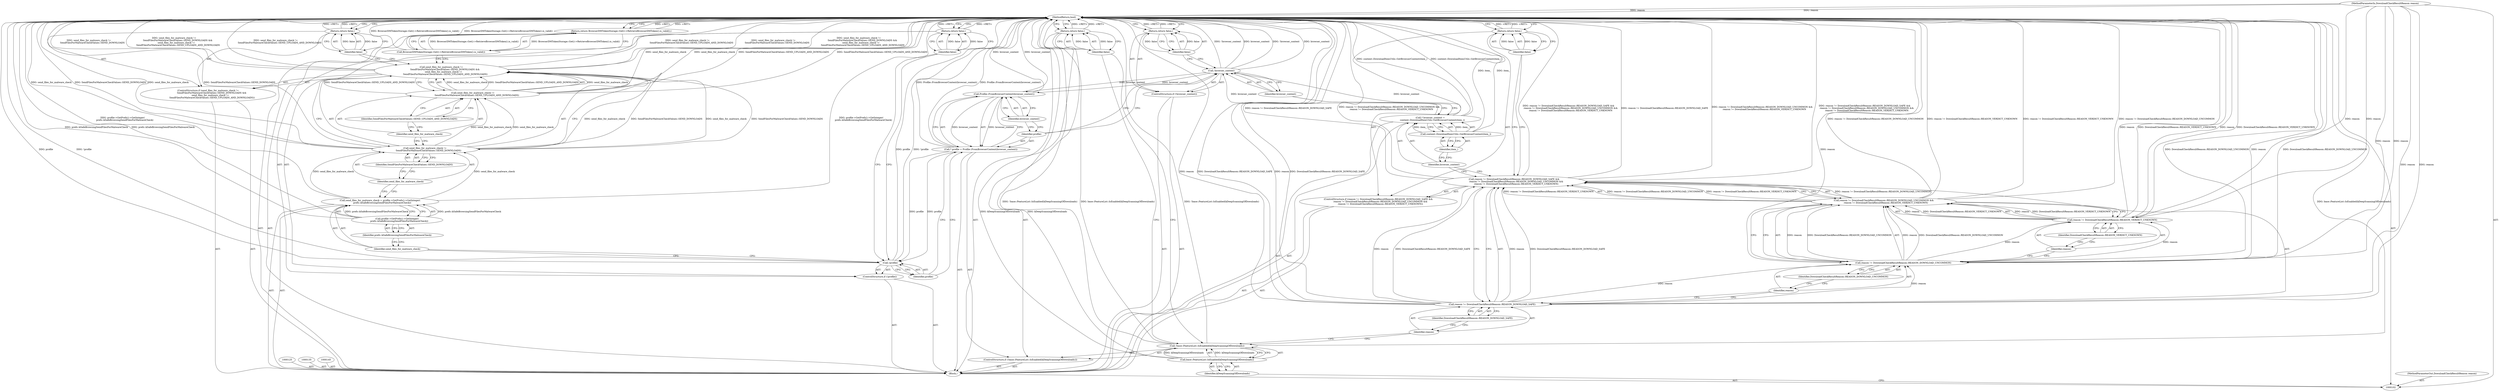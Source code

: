 digraph "0_Chrome_507241119f279c31766bd41c33d6ffb6851e2d7e_3" {
"1000162" [label="(MethodReturn,bool)"];
"1000126" [label="(Call,* browser_context =\n      content::DownloadItemUtils::GetBrowserContext(item_))"];
"1000127" [label="(Identifier,browser_context)"];
"1000129" [label="(Identifier,item_)"];
"1000128" [label="(Call,content::DownloadItemUtils::GetBrowserContext(item_))"];
"1000130" [label="(ControlStructure,if (!browser_context))"];
"1000131" [label="(Call,!browser_context)"];
"1000132" [label="(Identifier,browser_context)"];
"1000134" [label="(Identifier,false)"];
"1000133" [label="(Return,return false;)"];
"1000137" [label="(Identifier,profile)"];
"1000138" [label="(Call,Profile::FromBrowserContext(browser_context))"];
"1000139" [label="(Identifier,browser_context)"];
"1000136" [label="(Call,* profile = Profile::FromBrowserContext(browser_context))"];
"1000140" [label="(ControlStructure,if (!profile))"];
"1000141" [label="(Call,!profile)"];
"1000142" [label="(Identifier,profile)"];
"1000144" [label="(Identifier,false)"];
"1000143" [label="(Return,return false;)"];
"1000104" [label="(Block,)"];
"1000103" [label="(MethodParameterIn,DownloadCheckResultReason reason)"];
"1000209" [label="(MethodParameterOut,DownloadCheckResultReason reason)"];
"1000148" [label="(Call,profile->GetPrefs()->GetInteger(\n      prefs::kSafeBrowsingSendFilesForMalwareCheck))"];
"1000146" [label="(Call,send_files_for_malware_check = profile->GetPrefs()->GetInteger(\n      prefs::kSafeBrowsingSendFilesForMalwareCheck))"];
"1000147" [label="(Identifier,send_files_for_malware_check)"];
"1000149" [label="(Identifier,prefs::kSafeBrowsingSendFilesForMalwareCheck)"];
"1000150" [label="(ControlStructure,if (send_files_for_malware_check !=\n          SendFilesForMalwareCheckValues::SEND_DOWNLOADS &&\n      send_files_for_malware_check !=\n           SendFilesForMalwareCheckValues::SEND_UPLOADS_AND_DOWNLOADS))"];
"1000151" [label="(Call,send_files_for_malware_check !=\n          SendFilesForMalwareCheckValues::SEND_DOWNLOADS &&\n      send_files_for_malware_check !=\n           SendFilesForMalwareCheckValues::SEND_UPLOADS_AND_DOWNLOADS)"];
"1000152" [label="(Call,send_files_for_malware_check !=\n          SendFilesForMalwareCheckValues::SEND_DOWNLOADS)"];
"1000153" [label="(Identifier,send_files_for_malware_check)"];
"1000154" [label="(Identifier,SendFilesForMalwareCheckValues::SEND_DOWNLOADS)"];
"1000155" [label="(Call,send_files_for_malware_check !=\n           SendFilesForMalwareCheckValues::SEND_UPLOADS_AND_DOWNLOADS)"];
"1000156" [label="(Identifier,send_files_for_malware_check)"];
"1000157" [label="(Identifier,SendFilesForMalwareCheckValues::SEND_UPLOADS_AND_DOWNLOADS)"];
"1000159" [label="(Identifier,false)"];
"1000158" [label="(Return,return false;)"];
"1000105" [label="(ControlStructure,if (!base::FeatureList::IsEnabled(kDeepScanningOfDownloads)))"];
"1000108" [label="(Identifier,kDeepScanningOfDownloads)"];
"1000106" [label="(Call,!base::FeatureList::IsEnabled(kDeepScanningOfDownloads))"];
"1000107" [label="(Call,base::FeatureList::IsEnabled(kDeepScanningOfDownloads))"];
"1000160" [label="(Return,return BrowserDMTokenStorage::Get()->RetrieveBrowserDMToken().is_valid();)"];
"1000161" [label="(Call,BrowserDMTokenStorage::Get()->RetrieveBrowserDMToken().is_valid())"];
"1000110" [label="(Identifier,false)"];
"1000109" [label="(Return,return false;)"];
"1000115" [label="(Identifier,DownloadCheckResultReason::REASON_DOWNLOAD_SAFE)"];
"1000111" [label="(ControlStructure,if (reason != DownloadCheckResultReason::REASON_DOWNLOAD_SAFE &&\n      reason != DownloadCheckResultReason::REASON_DOWNLOAD_UNCOMMON &&\n      reason != DownloadCheckResultReason::REASON_VERDICT_UNKNOWN))"];
"1000112" [label="(Call,reason != DownloadCheckResultReason::REASON_DOWNLOAD_SAFE &&\n      reason != DownloadCheckResultReason::REASON_DOWNLOAD_UNCOMMON &&\n      reason != DownloadCheckResultReason::REASON_VERDICT_UNKNOWN)"];
"1000113" [label="(Call,reason != DownloadCheckResultReason::REASON_DOWNLOAD_SAFE)"];
"1000114" [label="(Identifier,reason)"];
"1000119" [label="(Identifier,DownloadCheckResultReason::REASON_DOWNLOAD_UNCOMMON)"];
"1000116" [label="(Call,reason != DownloadCheckResultReason::REASON_DOWNLOAD_UNCOMMON &&\n      reason != DownloadCheckResultReason::REASON_VERDICT_UNKNOWN)"];
"1000117" [label="(Call,reason != DownloadCheckResultReason::REASON_DOWNLOAD_UNCOMMON)"];
"1000118" [label="(Identifier,reason)"];
"1000122" [label="(Identifier,DownloadCheckResultReason::REASON_VERDICT_UNKNOWN)"];
"1000120" [label="(Call,reason != DownloadCheckResultReason::REASON_VERDICT_UNKNOWN)"];
"1000121" [label="(Identifier,reason)"];
"1000124" [label="(Identifier,false)"];
"1000123" [label="(Return,return false;)"];
"1000162" -> "1000102"  [label="AST: "];
"1000162" -> "1000109"  [label="CFG: "];
"1000162" -> "1000123"  [label="CFG: "];
"1000162" -> "1000133"  [label="CFG: "];
"1000162" -> "1000143"  [label="CFG: "];
"1000162" -> "1000158"  [label="CFG: "];
"1000162" -> "1000160"  [label="CFG: "];
"1000116" -> "1000162"  [label="DDG: reason != DownloadCheckResultReason::REASON_DOWNLOAD_UNCOMMON"];
"1000116" -> "1000162"  [label="DDG: reason != DownloadCheckResultReason::REASON_VERDICT_UNKNOWN"];
"1000141" -> "1000162"  [label="DDG: profile"];
"1000141" -> "1000162"  [label="DDG: !profile"];
"1000107" -> "1000162"  [label="DDG: kDeepScanningOfDownloads"];
"1000155" -> "1000162"  [label="DDG: SendFilesForMalwareCheckValues::SEND_UPLOADS_AND_DOWNLOADS"];
"1000155" -> "1000162"  [label="DDG: send_files_for_malware_check"];
"1000113" -> "1000162"  [label="DDG: reason"];
"1000113" -> "1000162"  [label="DDG: DownloadCheckResultReason::REASON_DOWNLOAD_SAFE"];
"1000151" -> "1000162"  [label="DDG: send_files_for_malware_check !=\n          SendFilesForMalwareCheckValues::SEND_DOWNLOADS"];
"1000151" -> "1000162"  [label="DDG: send_files_for_malware_check !=\n          SendFilesForMalwareCheckValues::SEND_DOWNLOADS &&\n      send_files_for_malware_check !=\n           SendFilesForMalwareCheckValues::SEND_UPLOADS_AND_DOWNLOADS"];
"1000151" -> "1000162"  [label="DDG: send_files_for_malware_check !=\n           SendFilesForMalwareCheckValues::SEND_UPLOADS_AND_DOWNLOADS"];
"1000152" -> "1000162"  [label="DDG: send_files_for_malware_check"];
"1000152" -> "1000162"  [label="DDG: SendFilesForMalwareCheckValues::SEND_DOWNLOADS"];
"1000117" -> "1000162"  [label="DDG: reason"];
"1000117" -> "1000162"  [label="DDG: DownloadCheckResultReason::REASON_DOWNLOAD_UNCOMMON"];
"1000112" -> "1000162"  [label="DDG: reason != DownloadCheckResultReason::REASON_DOWNLOAD_SAFE &&\n      reason != DownloadCheckResultReason::REASON_DOWNLOAD_UNCOMMON &&\n      reason != DownloadCheckResultReason::REASON_VERDICT_UNKNOWN"];
"1000112" -> "1000162"  [label="DDG: reason != DownloadCheckResultReason::REASON_DOWNLOAD_SAFE"];
"1000112" -> "1000162"  [label="DDG: reason != DownloadCheckResultReason::REASON_DOWNLOAD_UNCOMMON &&\n      reason != DownloadCheckResultReason::REASON_VERDICT_UNKNOWN"];
"1000106" -> "1000162"  [label="DDG: !base::FeatureList::IsEnabled(kDeepScanningOfDownloads)"];
"1000106" -> "1000162"  [label="DDG: base::FeatureList::IsEnabled(kDeepScanningOfDownloads)"];
"1000131" -> "1000162"  [label="DDG: !browser_context"];
"1000131" -> "1000162"  [label="DDG: browser_context"];
"1000138" -> "1000162"  [label="DDG: browser_context"];
"1000128" -> "1000162"  [label="DDG: item_"];
"1000103" -> "1000162"  [label="DDG: reason"];
"1000120" -> "1000162"  [label="DDG: reason"];
"1000120" -> "1000162"  [label="DDG: DownloadCheckResultReason::REASON_VERDICT_UNKNOWN"];
"1000148" -> "1000162"  [label="DDG: prefs::kSafeBrowsingSendFilesForMalwareCheck"];
"1000146" -> "1000162"  [label="DDG: profile->GetPrefs()->GetInteger(\n      prefs::kSafeBrowsingSendFilesForMalwareCheck)"];
"1000136" -> "1000162"  [label="DDG: Profile::FromBrowserContext(browser_context)"];
"1000126" -> "1000162"  [label="DDG: content::DownloadItemUtils::GetBrowserContext(item_)"];
"1000161" -> "1000162"  [label="DDG: BrowserDMTokenStorage::Get()->RetrieveBrowserDMToken().is_valid()"];
"1000133" -> "1000162"  [label="DDG: <RET>"];
"1000158" -> "1000162"  [label="DDG: <RET>"];
"1000143" -> "1000162"  [label="DDG: <RET>"];
"1000160" -> "1000162"  [label="DDG: <RET>"];
"1000109" -> "1000162"  [label="DDG: <RET>"];
"1000123" -> "1000162"  [label="DDG: <RET>"];
"1000126" -> "1000104"  [label="AST: "];
"1000126" -> "1000128"  [label="CFG: "];
"1000127" -> "1000126"  [label="AST: "];
"1000128" -> "1000126"  [label="AST: "];
"1000132" -> "1000126"  [label="CFG: "];
"1000126" -> "1000162"  [label="DDG: content::DownloadItemUtils::GetBrowserContext(item_)"];
"1000128" -> "1000126"  [label="DDG: item_"];
"1000126" -> "1000131"  [label="DDG: browser_context"];
"1000127" -> "1000126"  [label="AST: "];
"1000127" -> "1000112"  [label="CFG: "];
"1000129" -> "1000127"  [label="CFG: "];
"1000129" -> "1000128"  [label="AST: "];
"1000129" -> "1000127"  [label="CFG: "];
"1000128" -> "1000129"  [label="CFG: "];
"1000128" -> "1000126"  [label="AST: "];
"1000128" -> "1000129"  [label="CFG: "];
"1000129" -> "1000128"  [label="AST: "];
"1000126" -> "1000128"  [label="CFG: "];
"1000128" -> "1000162"  [label="DDG: item_"];
"1000128" -> "1000126"  [label="DDG: item_"];
"1000130" -> "1000104"  [label="AST: "];
"1000131" -> "1000130"  [label="AST: "];
"1000133" -> "1000130"  [label="AST: "];
"1000131" -> "1000130"  [label="AST: "];
"1000131" -> "1000132"  [label="CFG: "];
"1000132" -> "1000131"  [label="AST: "];
"1000134" -> "1000131"  [label="CFG: "];
"1000137" -> "1000131"  [label="CFG: "];
"1000131" -> "1000162"  [label="DDG: !browser_context"];
"1000131" -> "1000162"  [label="DDG: browser_context"];
"1000126" -> "1000131"  [label="DDG: browser_context"];
"1000131" -> "1000138"  [label="DDG: browser_context"];
"1000132" -> "1000131"  [label="AST: "];
"1000132" -> "1000126"  [label="CFG: "];
"1000131" -> "1000132"  [label="CFG: "];
"1000134" -> "1000133"  [label="AST: "];
"1000134" -> "1000131"  [label="CFG: "];
"1000133" -> "1000134"  [label="CFG: "];
"1000134" -> "1000133"  [label="DDG: false"];
"1000133" -> "1000130"  [label="AST: "];
"1000133" -> "1000134"  [label="CFG: "];
"1000134" -> "1000133"  [label="AST: "];
"1000162" -> "1000133"  [label="CFG: "];
"1000133" -> "1000162"  [label="DDG: <RET>"];
"1000134" -> "1000133"  [label="DDG: false"];
"1000137" -> "1000136"  [label="AST: "];
"1000137" -> "1000131"  [label="CFG: "];
"1000139" -> "1000137"  [label="CFG: "];
"1000138" -> "1000136"  [label="AST: "];
"1000138" -> "1000139"  [label="CFG: "];
"1000139" -> "1000138"  [label="AST: "];
"1000136" -> "1000138"  [label="CFG: "];
"1000138" -> "1000162"  [label="DDG: browser_context"];
"1000138" -> "1000136"  [label="DDG: browser_context"];
"1000131" -> "1000138"  [label="DDG: browser_context"];
"1000139" -> "1000138"  [label="AST: "];
"1000139" -> "1000137"  [label="CFG: "];
"1000138" -> "1000139"  [label="CFG: "];
"1000136" -> "1000104"  [label="AST: "];
"1000136" -> "1000138"  [label="CFG: "];
"1000137" -> "1000136"  [label="AST: "];
"1000138" -> "1000136"  [label="AST: "];
"1000142" -> "1000136"  [label="CFG: "];
"1000136" -> "1000162"  [label="DDG: Profile::FromBrowserContext(browser_context)"];
"1000138" -> "1000136"  [label="DDG: browser_context"];
"1000136" -> "1000141"  [label="DDG: profile"];
"1000140" -> "1000104"  [label="AST: "];
"1000141" -> "1000140"  [label="AST: "];
"1000143" -> "1000140"  [label="AST: "];
"1000141" -> "1000140"  [label="AST: "];
"1000141" -> "1000142"  [label="CFG: "];
"1000142" -> "1000141"  [label="AST: "];
"1000144" -> "1000141"  [label="CFG: "];
"1000147" -> "1000141"  [label="CFG: "];
"1000141" -> "1000162"  [label="DDG: profile"];
"1000141" -> "1000162"  [label="DDG: !profile"];
"1000136" -> "1000141"  [label="DDG: profile"];
"1000142" -> "1000141"  [label="AST: "];
"1000142" -> "1000136"  [label="CFG: "];
"1000141" -> "1000142"  [label="CFG: "];
"1000144" -> "1000143"  [label="AST: "];
"1000144" -> "1000141"  [label="CFG: "];
"1000143" -> "1000144"  [label="CFG: "];
"1000144" -> "1000143"  [label="DDG: false"];
"1000143" -> "1000140"  [label="AST: "];
"1000143" -> "1000144"  [label="CFG: "];
"1000144" -> "1000143"  [label="AST: "];
"1000162" -> "1000143"  [label="CFG: "];
"1000143" -> "1000162"  [label="DDG: <RET>"];
"1000144" -> "1000143"  [label="DDG: false"];
"1000104" -> "1000102"  [label="AST: "];
"1000105" -> "1000104"  [label="AST: "];
"1000111" -> "1000104"  [label="AST: "];
"1000125" -> "1000104"  [label="AST: "];
"1000126" -> "1000104"  [label="AST: "];
"1000130" -> "1000104"  [label="AST: "];
"1000135" -> "1000104"  [label="AST: "];
"1000136" -> "1000104"  [label="AST: "];
"1000140" -> "1000104"  [label="AST: "];
"1000145" -> "1000104"  [label="AST: "];
"1000146" -> "1000104"  [label="AST: "];
"1000150" -> "1000104"  [label="AST: "];
"1000160" -> "1000104"  [label="AST: "];
"1000103" -> "1000102"  [label="AST: "];
"1000103" -> "1000162"  [label="DDG: reason"];
"1000103" -> "1000113"  [label="DDG: reason"];
"1000103" -> "1000117"  [label="DDG: reason"];
"1000103" -> "1000120"  [label="DDG: reason"];
"1000209" -> "1000102"  [label="AST: "];
"1000148" -> "1000146"  [label="AST: "];
"1000148" -> "1000149"  [label="CFG: "];
"1000149" -> "1000148"  [label="AST: "];
"1000146" -> "1000148"  [label="CFG: "];
"1000148" -> "1000162"  [label="DDG: prefs::kSafeBrowsingSendFilesForMalwareCheck"];
"1000148" -> "1000146"  [label="DDG: prefs::kSafeBrowsingSendFilesForMalwareCheck"];
"1000146" -> "1000104"  [label="AST: "];
"1000146" -> "1000148"  [label="CFG: "];
"1000147" -> "1000146"  [label="AST: "];
"1000148" -> "1000146"  [label="AST: "];
"1000153" -> "1000146"  [label="CFG: "];
"1000146" -> "1000162"  [label="DDG: profile->GetPrefs()->GetInteger(\n      prefs::kSafeBrowsingSendFilesForMalwareCheck)"];
"1000148" -> "1000146"  [label="DDG: prefs::kSafeBrowsingSendFilesForMalwareCheck"];
"1000146" -> "1000152"  [label="DDG: send_files_for_malware_check"];
"1000147" -> "1000146"  [label="AST: "];
"1000147" -> "1000141"  [label="CFG: "];
"1000149" -> "1000147"  [label="CFG: "];
"1000149" -> "1000148"  [label="AST: "];
"1000149" -> "1000147"  [label="CFG: "];
"1000148" -> "1000149"  [label="CFG: "];
"1000150" -> "1000104"  [label="AST: "];
"1000151" -> "1000150"  [label="AST: "];
"1000158" -> "1000150"  [label="AST: "];
"1000151" -> "1000150"  [label="AST: "];
"1000151" -> "1000152"  [label="CFG: "];
"1000151" -> "1000155"  [label="CFG: "];
"1000152" -> "1000151"  [label="AST: "];
"1000155" -> "1000151"  [label="AST: "];
"1000159" -> "1000151"  [label="CFG: "];
"1000161" -> "1000151"  [label="CFG: "];
"1000151" -> "1000162"  [label="DDG: send_files_for_malware_check !=\n          SendFilesForMalwareCheckValues::SEND_DOWNLOADS"];
"1000151" -> "1000162"  [label="DDG: send_files_for_malware_check !=\n          SendFilesForMalwareCheckValues::SEND_DOWNLOADS &&\n      send_files_for_malware_check !=\n           SendFilesForMalwareCheckValues::SEND_UPLOADS_AND_DOWNLOADS"];
"1000151" -> "1000162"  [label="DDG: send_files_for_malware_check !=\n           SendFilesForMalwareCheckValues::SEND_UPLOADS_AND_DOWNLOADS"];
"1000152" -> "1000151"  [label="DDG: send_files_for_malware_check"];
"1000152" -> "1000151"  [label="DDG: SendFilesForMalwareCheckValues::SEND_DOWNLOADS"];
"1000155" -> "1000151"  [label="DDG: send_files_for_malware_check"];
"1000155" -> "1000151"  [label="DDG: SendFilesForMalwareCheckValues::SEND_UPLOADS_AND_DOWNLOADS"];
"1000152" -> "1000151"  [label="AST: "];
"1000152" -> "1000154"  [label="CFG: "];
"1000153" -> "1000152"  [label="AST: "];
"1000154" -> "1000152"  [label="AST: "];
"1000156" -> "1000152"  [label="CFG: "];
"1000151" -> "1000152"  [label="CFG: "];
"1000152" -> "1000162"  [label="DDG: send_files_for_malware_check"];
"1000152" -> "1000162"  [label="DDG: SendFilesForMalwareCheckValues::SEND_DOWNLOADS"];
"1000152" -> "1000151"  [label="DDG: send_files_for_malware_check"];
"1000152" -> "1000151"  [label="DDG: SendFilesForMalwareCheckValues::SEND_DOWNLOADS"];
"1000146" -> "1000152"  [label="DDG: send_files_for_malware_check"];
"1000152" -> "1000155"  [label="DDG: send_files_for_malware_check"];
"1000153" -> "1000152"  [label="AST: "];
"1000153" -> "1000146"  [label="CFG: "];
"1000154" -> "1000153"  [label="CFG: "];
"1000154" -> "1000152"  [label="AST: "];
"1000154" -> "1000153"  [label="CFG: "];
"1000152" -> "1000154"  [label="CFG: "];
"1000155" -> "1000151"  [label="AST: "];
"1000155" -> "1000157"  [label="CFG: "];
"1000156" -> "1000155"  [label="AST: "];
"1000157" -> "1000155"  [label="AST: "];
"1000151" -> "1000155"  [label="CFG: "];
"1000155" -> "1000162"  [label="DDG: SendFilesForMalwareCheckValues::SEND_UPLOADS_AND_DOWNLOADS"];
"1000155" -> "1000162"  [label="DDG: send_files_for_malware_check"];
"1000155" -> "1000151"  [label="DDG: send_files_for_malware_check"];
"1000155" -> "1000151"  [label="DDG: SendFilesForMalwareCheckValues::SEND_UPLOADS_AND_DOWNLOADS"];
"1000152" -> "1000155"  [label="DDG: send_files_for_malware_check"];
"1000156" -> "1000155"  [label="AST: "];
"1000156" -> "1000152"  [label="CFG: "];
"1000157" -> "1000156"  [label="CFG: "];
"1000157" -> "1000155"  [label="AST: "];
"1000157" -> "1000156"  [label="CFG: "];
"1000155" -> "1000157"  [label="CFG: "];
"1000159" -> "1000158"  [label="AST: "];
"1000159" -> "1000151"  [label="CFG: "];
"1000158" -> "1000159"  [label="CFG: "];
"1000159" -> "1000158"  [label="DDG: false"];
"1000158" -> "1000150"  [label="AST: "];
"1000158" -> "1000159"  [label="CFG: "];
"1000159" -> "1000158"  [label="AST: "];
"1000162" -> "1000158"  [label="CFG: "];
"1000158" -> "1000162"  [label="DDG: <RET>"];
"1000159" -> "1000158"  [label="DDG: false"];
"1000105" -> "1000104"  [label="AST: "];
"1000106" -> "1000105"  [label="AST: "];
"1000109" -> "1000105"  [label="AST: "];
"1000108" -> "1000107"  [label="AST: "];
"1000108" -> "1000102"  [label="CFG: "];
"1000107" -> "1000108"  [label="CFG: "];
"1000106" -> "1000105"  [label="AST: "];
"1000106" -> "1000107"  [label="CFG: "];
"1000107" -> "1000106"  [label="AST: "];
"1000110" -> "1000106"  [label="CFG: "];
"1000114" -> "1000106"  [label="CFG: "];
"1000106" -> "1000162"  [label="DDG: !base::FeatureList::IsEnabled(kDeepScanningOfDownloads)"];
"1000106" -> "1000162"  [label="DDG: base::FeatureList::IsEnabled(kDeepScanningOfDownloads)"];
"1000107" -> "1000106"  [label="DDG: kDeepScanningOfDownloads"];
"1000107" -> "1000106"  [label="AST: "];
"1000107" -> "1000108"  [label="CFG: "];
"1000108" -> "1000107"  [label="AST: "];
"1000106" -> "1000107"  [label="CFG: "];
"1000107" -> "1000162"  [label="DDG: kDeepScanningOfDownloads"];
"1000107" -> "1000106"  [label="DDG: kDeepScanningOfDownloads"];
"1000160" -> "1000104"  [label="AST: "];
"1000160" -> "1000161"  [label="CFG: "];
"1000161" -> "1000160"  [label="AST: "];
"1000162" -> "1000160"  [label="CFG: "];
"1000160" -> "1000162"  [label="DDG: <RET>"];
"1000161" -> "1000160"  [label="DDG: BrowserDMTokenStorage::Get()->RetrieveBrowserDMToken().is_valid()"];
"1000161" -> "1000160"  [label="AST: "];
"1000161" -> "1000151"  [label="CFG: "];
"1000160" -> "1000161"  [label="CFG: "];
"1000161" -> "1000162"  [label="DDG: BrowserDMTokenStorage::Get()->RetrieveBrowserDMToken().is_valid()"];
"1000161" -> "1000160"  [label="DDG: BrowserDMTokenStorage::Get()->RetrieveBrowserDMToken().is_valid()"];
"1000110" -> "1000109"  [label="AST: "];
"1000110" -> "1000106"  [label="CFG: "];
"1000109" -> "1000110"  [label="CFG: "];
"1000110" -> "1000109"  [label="DDG: false"];
"1000109" -> "1000105"  [label="AST: "];
"1000109" -> "1000110"  [label="CFG: "];
"1000110" -> "1000109"  [label="AST: "];
"1000162" -> "1000109"  [label="CFG: "];
"1000109" -> "1000162"  [label="DDG: <RET>"];
"1000110" -> "1000109"  [label="DDG: false"];
"1000115" -> "1000113"  [label="AST: "];
"1000115" -> "1000114"  [label="CFG: "];
"1000113" -> "1000115"  [label="CFG: "];
"1000111" -> "1000104"  [label="AST: "];
"1000112" -> "1000111"  [label="AST: "];
"1000123" -> "1000111"  [label="AST: "];
"1000112" -> "1000111"  [label="AST: "];
"1000112" -> "1000113"  [label="CFG: "];
"1000112" -> "1000116"  [label="CFG: "];
"1000113" -> "1000112"  [label="AST: "];
"1000116" -> "1000112"  [label="AST: "];
"1000124" -> "1000112"  [label="CFG: "];
"1000127" -> "1000112"  [label="CFG: "];
"1000112" -> "1000162"  [label="DDG: reason != DownloadCheckResultReason::REASON_DOWNLOAD_SAFE &&\n      reason != DownloadCheckResultReason::REASON_DOWNLOAD_UNCOMMON &&\n      reason != DownloadCheckResultReason::REASON_VERDICT_UNKNOWN"];
"1000112" -> "1000162"  [label="DDG: reason != DownloadCheckResultReason::REASON_DOWNLOAD_SAFE"];
"1000112" -> "1000162"  [label="DDG: reason != DownloadCheckResultReason::REASON_DOWNLOAD_UNCOMMON &&\n      reason != DownloadCheckResultReason::REASON_VERDICT_UNKNOWN"];
"1000113" -> "1000112"  [label="DDG: reason"];
"1000113" -> "1000112"  [label="DDG: DownloadCheckResultReason::REASON_DOWNLOAD_SAFE"];
"1000116" -> "1000112"  [label="DDG: reason != DownloadCheckResultReason::REASON_DOWNLOAD_UNCOMMON"];
"1000116" -> "1000112"  [label="DDG: reason != DownloadCheckResultReason::REASON_VERDICT_UNKNOWN"];
"1000113" -> "1000112"  [label="AST: "];
"1000113" -> "1000115"  [label="CFG: "];
"1000114" -> "1000113"  [label="AST: "];
"1000115" -> "1000113"  [label="AST: "];
"1000118" -> "1000113"  [label="CFG: "];
"1000112" -> "1000113"  [label="CFG: "];
"1000113" -> "1000162"  [label="DDG: reason"];
"1000113" -> "1000162"  [label="DDG: DownloadCheckResultReason::REASON_DOWNLOAD_SAFE"];
"1000113" -> "1000112"  [label="DDG: reason"];
"1000113" -> "1000112"  [label="DDG: DownloadCheckResultReason::REASON_DOWNLOAD_SAFE"];
"1000103" -> "1000113"  [label="DDG: reason"];
"1000113" -> "1000117"  [label="DDG: reason"];
"1000114" -> "1000113"  [label="AST: "];
"1000114" -> "1000106"  [label="CFG: "];
"1000115" -> "1000114"  [label="CFG: "];
"1000119" -> "1000117"  [label="AST: "];
"1000119" -> "1000118"  [label="CFG: "];
"1000117" -> "1000119"  [label="CFG: "];
"1000116" -> "1000112"  [label="AST: "];
"1000116" -> "1000117"  [label="CFG: "];
"1000116" -> "1000120"  [label="CFG: "];
"1000117" -> "1000116"  [label="AST: "];
"1000120" -> "1000116"  [label="AST: "];
"1000112" -> "1000116"  [label="CFG: "];
"1000116" -> "1000162"  [label="DDG: reason != DownloadCheckResultReason::REASON_DOWNLOAD_UNCOMMON"];
"1000116" -> "1000162"  [label="DDG: reason != DownloadCheckResultReason::REASON_VERDICT_UNKNOWN"];
"1000116" -> "1000112"  [label="DDG: reason != DownloadCheckResultReason::REASON_DOWNLOAD_UNCOMMON"];
"1000116" -> "1000112"  [label="DDG: reason != DownloadCheckResultReason::REASON_VERDICT_UNKNOWN"];
"1000117" -> "1000116"  [label="DDG: reason"];
"1000117" -> "1000116"  [label="DDG: DownloadCheckResultReason::REASON_DOWNLOAD_UNCOMMON"];
"1000120" -> "1000116"  [label="DDG: reason"];
"1000120" -> "1000116"  [label="DDG: DownloadCheckResultReason::REASON_VERDICT_UNKNOWN"];
"1000117" -> "1000116"  [label="AST: "];
"1000117" -> "1000119"  [label="CFG: "];
"1000118" -> "1000117"  [label="AST: "];
"1000119" -> "1000117"  [label="AST: "];
"1000121" -> "1000117"  [label="CFG: "];
"1000116" -> "1000117"  [label="CFG: "];
"1000117" -> "1000162"  [label="DDG: reason"];
"1000117" -> "1000162"  [label="DDG: DownloadCheckResultReason::REASON_DOWNLOAD_UNCOMMON"];
"1000117" -> "1000116"  [label="DDG: reason"];
"1000117" -> "1000116"  [label="DDG: DownloadCheckResultReason::REASON_DOWNLOAD_UNCOMMON"];
"1000113" -> "1000117"  [label="DDG: reason"];
"1000103" -> "1000117"  [label="DDG: reason"];
"1000117" -> "1000120"  [label="DDG: reason"];
"1000118" -> "1000117"  [label="AST: "];
"1000118" -> "1000113"  [label="CFG: "];
"1000119" -> "1000118"  [label="CFG: "];
"1000122" -> "1000120"  [label="AST: "];
"1000122" -> "1000121"  [label="CFG: "];
"1000120" -> "1000122"  [label="CFG: "];
"1000120" -> "1000116"  [label="AST: "];
"1000120" -> "1000122"  [label="CFG: "];
"1000121" -> "1000120"  [label="AST: "];
"1000122" -> "1000120"  [label="AST: "];
"1000116" -> "1000120"  [label="CFG: "];
"1000120" -> "1000162"  [label="DDG: reason"];
"1000120" -> "1000162"  [label="DDG: DownloadCheckResultReason::REASON_VERDICT_UNKNOWN"];
"1000120" -> "1000116"  [label="DDG: reason"];
"1000120" -> "1000116"  [label="DDG: DownloadCheckResultReason::REASON_VERDICT_UNKNOWN"];
"1000117" -> "1000120"  [label="DDG: reason"];
"1000103" -> "1000120"  [label="DDG: reason"];
"1000121" -> "1000120"  [label="AST: "];
"1000121" -> "1000117"  [label="CFG: "];
"1000122" -> "1000121"  [label="CFG: "];
"1000124" -> "1000123"  [label="AST: "];
"1000124" -> "1000112"  [label="CFG: "];
"1000123" -> "1000124"  [label="CFG: "];
"1000124" -> "1000123"  [label="DDG: false"];
"1000123" -> "1000111"  [label="AST: "];
"1000123" -> "1000124"  [label="CFG: "];
"1000124" -> "1000123"  [label="AST: "];
"1000162" -> "1000123"  [label="CFG: "];
"1000123" -> "1000162"  [label="DDG: <RET>"];
"1000124" -> "1000123"  [label="DDG: false"];
}
